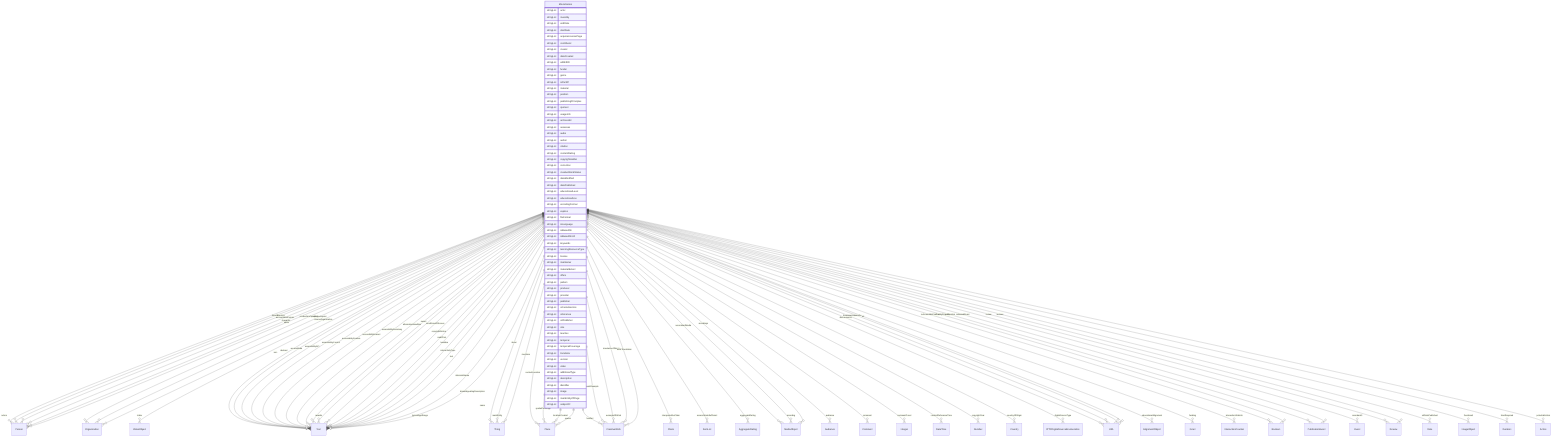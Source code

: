erDiagram
MovieSeries {
    stringList actor  
    stringList musicBy  
    stringList endDate  
    stringList startDate  
    stringList acquireLicensePage  
    stringList contributor  
    stringList creator  
    stringList dateCreated  
    stringList editEIDR  
    stringList funder  
    stringList genre  
    stringList isPartOf  
    stringList material  
    stringList position  
    stringList publishingPrinciples  
    stringList sponsor  
    stringList usageInfo  
    stringList archivedAt  
    stringList assesses  
    stringList audio  
    stringList author  
    stringList citation  
    stringList contentRating  
    stringList copyrightHolder  
    stringList correction  
    stringList creativeWorkStatus  
    stringList dateModified  
    stringList datePublished  
    stringList educationalLevel  
    stringList educationalUse  
    stringList encodingFormat  
    stringList expires  
    stringList fileFormat  
    stringList inLanguage  
    stringList isBasedOn  
    stringList isBasedOnUrl  
    stringList keywords  
    stringList learningResourceType  
    stringList license  
    stringList maintainer  
    stringList materialExtent  
    stringList offers  
    stringList pattern  
    stringList producer  
    stringList provider  
    stringList publisher  
    stringList schemaVersion  
    stringList sdLicense  
    stringList sdPublisher  
    stringList size  
    stringList teaches  
    stringList temporal  
    stringList temporalCoverage  
    stringList translator  
    stringList version  
    stringList video  
    stringList additionalType  
    stringList description  
    stringList identifier  
    stringList image  
    stringList mainEntityOfPage  
    stringList subjectOf  
}

MovieSeries ||--}o Person : "actors"
MovieSeries ||--}o Person : "director"
MovieSeries ||--}o Person : "directors"
MovieSeries ||--}o Organization : "productionCompany"
MovieSeries ||--}o VideoObject : "trailer"
MovieSeries ||--}o Text : "issn"
MovieSeries ||--}o Thing : "about"
MovieSeries ||--}o Place : "contentLocation"
MovieSeries ||--}o CreativeWork : "hasPart"
MovieSeries ||--}o Claim : "interpretedAsClaim"
MovieSeries ||--}o Thing : "mainEntity"
MovieSeries ||--}o Place : "spatialCoverage"
MovieSeries ||--}o CreativeWork : "workExample"
MovieSeries ||--}o Text : "abstract"
MovieSeries ||--}o Text : "accessMode"
MovieSeries ||--}o ItemList : "accessModeSufficient"
MovieSeries ||--}o Text : "accessibilityAPI"
MovieSeries ||--}o Text : "accessibilityControl"
MovieSeries ||--}o Text : "accessibilityFeature"
MovieSeries ||--}o Text : "accessibilityHazard"
MovieSeries ||--}o Text : "accessibilitySummary"
MovieSeries ||--}o Person : "accountablePerson"
MovieSeries ||--}o AggregateRating : "aggregateRating"
MovieSeries ||--}o Text : "alternativeHeadline"
MovieSeries ||--}o MediaObject : "associatedMedia"
MovieSeries ||--}o Audience : "audience"
MovieSeries ||--}o Text : "award"
MovieSeries ||--}o Text : "awards"
MovieSeries ||--}o Person : "character"
MovieSeries ||--}o Comment : "comment"
MovieSeries ||--}o Integer : "commentCount"
MovieSeries ||--}o Text : "conditionsOfAccess"
MovieSeries ||--}o DateTime : "contentReferenceTime"
MovieSeries ||--}o Text : "copyrightNotice"
MovieSeries ||--}o Number : "copyrightYear"
MovieSeries ||--}o Country : "countryOfOrigin"
MovieSeries ||--}o Text : "creditText"
MovieSeries ||--}o IPTCDigitalSourceEnumeration : "digitalSourceType"
MovieSeries ||--}o URL : "discussionUrl"
MovieSeries ||--}o Person : "editor"
MovieSeries ||--}o AlignmentObject : "educationalAlignment"
MovieSeries ||--}o MediaObject : "encoding"
MovieSeries ||--}o MediaObject : "encodings"
MovieSeries ||--}o CreativeWork : "exampleOfWork"
MovieSeries ||--}o Grant : "funding"
MovieSeries ||--}o Text : "headline"
MovieSeries ||--}o InteractionCounter : "interactionStatistic"
MovieSeries ||--}o Text : "interactivityType"
MovieSeries ||--}o Boolean : "isAccessibleForFree"
MovieSeries ||--}o Boolean : "isFamilyFriendly"
MovieSeries ||--}o Place : "locationCreated"
MovieSeries ||--}o Thing : "mentions"
MovieSeries ||--}o PublicationEvent : "publication"
MovieSeries ||--}o Organization : "publisherImprint"
MovieSeries ||--}o Event : "recordedAt"
MovieSeries ||--}o PublicationEvent : "releasedEvent"
MovieSeries ||--}o Review : "review"
MovieSeries ||--}o Review : "reviews"
MovieSeries ||--}o Date : "sdDatePublished"
MovieSeries ||--}o Organization : "sourceOrganization"
MovieSeries ||--}o Place : "spatial"
MovieSeries ||--}o Text : "text"
MovieSeries ||--}o ImageObject : "thumbnail"
MovieSeries ||--}o URL : "thumbnailUrl"
MovieSeries ||--}o Duration : "timeRequired"
MovieSeries ||--}o CreativeWork : "translationOfWork"
MovieSeries ||--}o Text : "typicalAgeRange"
MovieSeries ||--}o CreativeWork : "workTranslation"
MovieSeries ||--}o Text : "alternateName"
MovieSeries ||--}o Text : "disambiguatingDescription"
MovieSeries ||--}o Text : "name"
MovieSeries ||--}o URL : "sameAs"
MovieSeries ||--}o Action : "potentialAction"
MovieSeries ||--}o URL : "url"